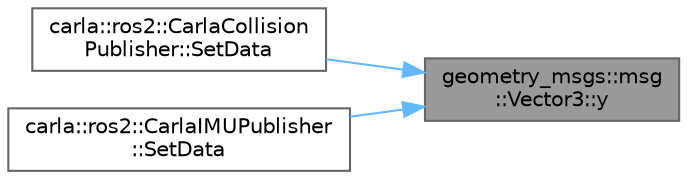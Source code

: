 digraph "geometry_msgs::msg::Vector3::y"
{
 // INTERACTIVE_SVG=YES
 // LATEX_PDF_SIZE
  bgcolor="transparent";
  edge [fontname=Helvetica,fontsize=10,labelfontname=Helvetica,labelfontsize=10];
  node [fontname=Helvetica,fontsize=10,shape=box,height=0.2,width=0.4];
  rankdir="RL";
  Node1 [id="Node000001",label="geometry_msgs::msg\l::Vector3::y",height=0.2,width=0.4,color="gray40", fillcolor="grey60", style="filled", fontcolor="black",tooltip="This function sets a value in member y"];
  Node1 -> Node2 [id="edge1_Node000001_Node000002",dir="back",color="steelblue1",style="solid",tooltip=" "];
  Node2 [id="Node000002",label="carla::ros2::CarlaCollision\lPublisher::SetData",height=0.2,width=0.4,color="grey40", fillcolor="white", style="filled",URL="$d7/dff/classcarla_1_1ros2_1_1CarlaCollisionPublisher.html#a95cb3fd57db9162949de3c0d3128d16b",tooltip=" "];
  Node1 -> Node3 [id="edge2_Node000001_Node000003",dir="back",color="steelblue1",style="solid",tooltip=" "];
  Node3 [id="Node000003",label="carla::ros2::CarlaIMUPublisher\l::SetData",height=0.2,width=0.4,color="grey40", fillcolor="white", style="filled",URL="$d7/d62/classcarla_1_1ros2_1_1CarlaIMUPublisher.html#ad17884018883ea7523794b4e54a70dc1",tooltip=" "];
}
